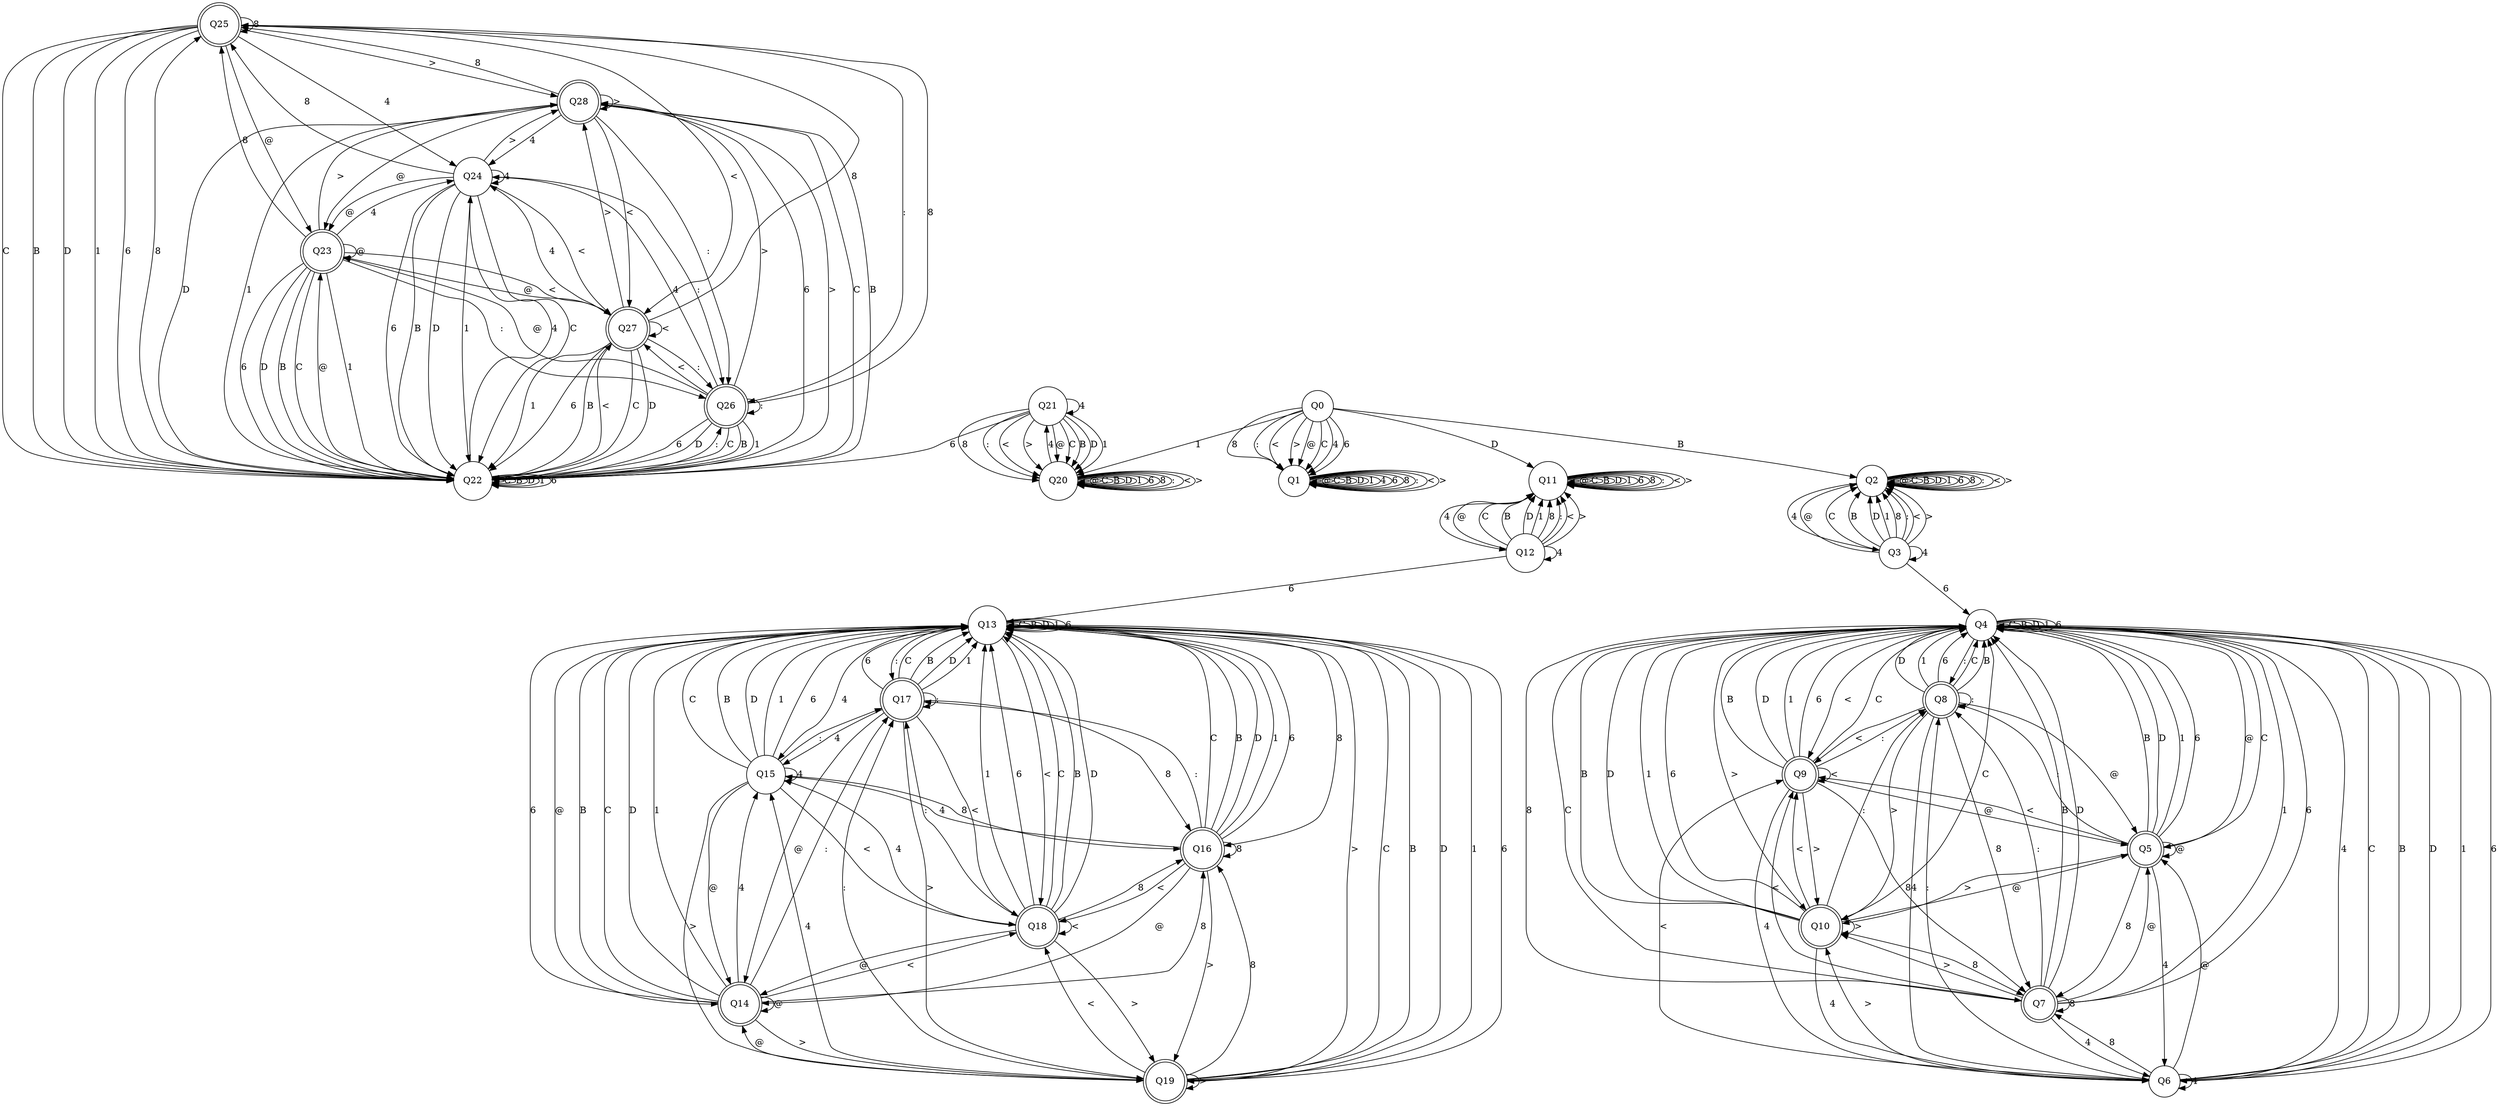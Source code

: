 digraph re_dfa {
Q25 [shape=doublecircle];
Q1 [shape=circle];
Q28 [shape=doublecircle];
Q22 [shape=circle];
Q8 [shape=doublecircle];
Q21 [shape=circle];
Q12 [shape=circle];
Q17 [shape=doublecircle];
Q9 [shape=doublecircle];
Q15 [shape=circle];
Q19 [shape=doublecircle];
Q20 [shape=circle];
Q6 [shape=circle];
Q7 [shape=doublecircle];
Q11 [shape=circle];
Q14 [shape=doublecircle];
Q13 [shape=circle];
Q3 [shape=circle];
Q26 [shape=doublecircle];
Q27 [shape=doublecircle];
Q23 [shape=doublecircle];
Q2 [shape=circle];
Q18 [shape=doublecircle];
Q0 [shape=circle];
Q10 [shape=doublecircle];
Q4 [shape=circle];
Q5 [shape=doublecircle];
Q16 [shape=doublecircle];
Q24 [shape=circle];
Q25 -> Q23  [label="@"];
Q25 -> Q22  [label=C];
Q25 -> Q22  [label=B];
Q25 -> Q22  [label=D];
Q25 -> Q22  [label=1];
Q25 -> Q24  [label=4];
Q25 -> Q22  [label=6];
Q25 -> Q25  [label=8];
Q25 -> Q26  [label=":"];
Q25 -> Q27  [label="<"];
Q25 -> Q28  [label=">"];
Q1 -> Q1  [label="@"];
Q1 -> Q1  [label=C];
Q1 -> Q1  [label=B];
Q1 -> Q1  [label=D];
Q1 -> Q1  [label=1];
Q1 -> Q1  [label=4];
Q1 -> Q1  [label=6];
Q1 -> Q1  [label=8];
Q1 -> Q1  [label=":"];
Q1 -> Q1  [label="<"];
Q1 -> Q1  [label=">"];
Q28 -> Q23  [label="@"];
Q28 -> Q22  [label=C];
Q28 -> Q22  [label=B];
Q28 -> Q22  [label=D];
Q28 -> Q22  [label=1];
Q28 -> Q24  [label=4];
Q28 -> Q22  [label=6];
Q28 -> Q25  [label=8];
Q28 -> Q26  [label=":"];
Q28 -> Q27  [label="<"];
Q28 -> Q28  [label=">"];
Q22 -> Q23  [label="@"];
Q22 -> Q22  [label=C];
Q22 -> Q22  [label=B];
Q22 -> Q22  [label=D];
Q22 -> Q22  [label=1];
Q22 -> Q24  [label=4];
Q22 -> Q22  [label=6];
Q22 -> Q25  [label=8];
Q22 -> Q26  [label=":"];
Q22 -> Q27  [label="<"];
Q22 -> Q28  [label=">"];
Q8 -> Q5  [label="@"];
Q8 -> Q4  [label=C];
Q8 -> Q4  [label=B];
Q8 -> Q4  [label=D];
Q8 -> Q4  [label=1];
Q8 -> Q6  [label=4];
Q8 -> Q4  [label=6];
Q8 -> Q7  [label=8];
Q8 -> Q8  [label=":"];
Q8 -> Q9  [label="<"];
Q8 -> Q10  [label=">"];
Q21 -> Q20  [label="@"];
Q21 -> Q20  [label=C];
Q21 -> Q20  [label=B];
Q21 -> Q20  [label=D];
Q21 -> Q20  [label=1];
Q21 -> Q21  [label=4];
Q21 -> Q22  [label=6];
Q21 -> Q20  [label=8];
Q21 -> Q20  [label=":"];
Q21 -> Q20  [label="<"];
Q21 -> Q20  [label=">"];
Q12 -> Q11  [label="@"];
Q12 -> Q11  [label=C];
Q12 -> Q11  [label=B];
Q12 -> Q11  [label=D];
Q12 -> Q11  [label=1];
Q12 -> Q12  [label=4];
Q12 -> Q13  [label=6];
Q12 -> Q11  [label=8];
Q12 -> Q11  [label=":"];
Q12 -> Q11  [label="<"];
Q12 -> Q11  [label=">"];
Q17 -> Q14  [label="@"];
Q17 -> Q13  [label=C];
Q17 -> Q13  [label=B];
Q17 -> Q13  [label=D];
Q17 -> Q13  [label=1];
Q17 -> Q15  [label=4];
Q17 -> Q13  [label=6];
Q17 -> Q16  [label=8];
Q17 -> Q17  [label=":"];
Q17 -> Q18  [label="<"];
Q17 -> Q19  [label=">"];
Q9 -> Q5  [label="@"];
Q9 -> Q4  [label=C];
Q9 -> Q4  [label=B];
Q9 -> Q4  [label=D];
Q9 -> Q4  [label=1];
Q9 -> Q6  [label=4];
Q9 -> Q4  [label=6];
Q9 -> Q7  [label=8];
Q9 -> Q8  [label=":"];
Q9 -> Q9  [label="<"];
Q9 -> Q10  [label=">"];
Q15 -> Q14  [label="@"];
Q15 -> Q13  [label=C];
Q15 -> Q13  [label=B];
Q15 -> Q13  [label=D];
Q15 -> Q13  [label=1];
Q15 -> Q15  [label=4];
Q15 -> Q13  [label=6];
Q15 -> Q16  [label=8];
Q15 -> Q17  [label=":"];
Q15 -> Q18  [label="<"];
Q15 -> Q19  [label=">"];
Q19 -> Q14  [label="@"];
Q19 -> Q13  [label=C];
Q19 -> Q13  [label=B];
Q19 -> Q13  [label=D];
Q19 -> Q13  [label=1];
Q19 -> Q15  [label=4];
Q19 -> Q13  [label=6];
Q19 -> Q16  [label=8];
Q19 -> Q17  [label=":"];
Q19 -> Q18  [label="<"];
Q19 -> Q19  [label=">"];
Q20 -> Q20  [label="@"];
Q20 -> Q20  [label=C];
Q20 -> Q20  [label=B];
Q20 -> Q20  [label=D];
Q20 -> Q20  [label=1];
Q20 -> Q21  [label=4];
Q20 -> Q20  [label=6];
Q20 -> Q20  [label=8];
Q20 -> Q20  [label=":"];
Q20 -> Q20  [label="<"];
Q20 -> Q20  [label=">"];
Q6 -> Q5  [label="@"];
Q6 -> Q4  [label=C];
Q6 -> Q4  [label=B];
Q6 -> Q4  [label=D];
Q6 -> Q4  [label=1];
Q6 -> Q6  [label=4];
Q6 -> Q4  [label=6];
Q6 -> Q7  [label=8];
Q6 -> Q8  [label=":"];
Q6 -> Q9  [label="<"];
Q6 -> Q10  [label=">"];
Q7 -> Q5  [label="@"];
Q7 -> Q4  [label=C];
Q7 -> Q4  [label=B];
Q7 -> Q4  [label=D];
Q7 -> Q4  [label=1];
Q7 -> Q6  [label=4];
Q7 -> Q4  [label=6];
Q7 -> Q7  [label=8];
Q7 -> Q8  [label=":"];
Q7 -> Q9  [label="<"];
Q7 -> Q10  [label=">"];
Q11 -> Q11  [label="@"];
Q11 -> Q11  [label=C];
Q11 -> Q11  [label=B];
Q11 -> Q11  [label=D];
Q11 -> Q11  [label=1];
Q11 -> Q12  [label=4];
Q11 -> Q11  [label=6];
Q11 -> Q11  [label=8];
Q11 -> Q11  [label=":"];
Q11 -> Q11  [label="<"];
Q11 -> Q11  [label=">"];
Q14 -> Q14  [label="@"];
Q14 -> Q13  [label=C];
Q14 -> Q13  [label=B];
Q14 -> Q13  [label=D];
Q14 -> Q13  [label=1];
Q14 -> Q15  [label=4];
Q14 -> Q13  [label=6];
Q14 -> Q16  [label=8];
Q14 -> Q17  [label=":"];
Q14 -> Q18  [label="<"];
Q14 -> Q19  [label=">"];
Q13 -> Q14  [label="@"];
Q13 -> Q13  [label=C];
Q13 -> Q13  [label=B];
Q13 -> Q13  [label=D];
Q13 -> Q13  [label=1];
Q13 -> Q15  [label=4];
Q13 -> Q13  [label=6];
Q13 -> Q16  [label=8];
Q13 -> Q17  [label=":"];
Q13 -> Q18  [label="<"];
Q13 -> Q19  [label=">"];
Q3 -> Q2  [label="@"];
Q3 -> Q2  [label=C];
Q3 -> Q2  [label=B];
Q3 -> Q2  [label=D];
Q3 -> Q2  [label=1];
Q3 -> Q3  [label=4];
Q3 -> Q4  [label=6];
Q3 -> Q2  [label=8];
Q3 -> Q2  [label=":"];
Q3 -> Q2  [label="<"];
Q3 -> Q2  [label=">"];
Q26 -> Q23  [label="@"];
Q26 -> Q22  [label=C];
Q26 -> Q22  [label=B];
Q26 -> Q22  [label=D];
Q26 -> Q22  [label=1];
Q26 -> Q24  [label=4];
Q26 -> Q22  [label=6];
Q26 -> Q25  [label=8];
Q26 -> Q26  [label=":"];
Q26 -> Q27  [label="<"];
Q26 -> Q28  [label=">"];
Q27 -> Q23  [label="@"];
Q27 -> Q22  [label=C];
Q27 -> Q22  [label=B];
Q27 -> Q22  [label=D];
Q27 -> Q22  [label=1];
Q27 -> Q24  [label=4];
Q27 -> Q22  [label=6];
Q27 -> Q25  [label=8];
Q27 -> Q26  [label=":"];
Q27 -> Q27  [label="<"];
Q27 -> Q28  [label=">"];
Q23 -> Q23  [label="@"];
Q23 -> Q22  [label=C];
Q23 -> Q22  [label=B];
Q23 -> Q22  [label=D];
Q23 -> Q22  [label=1];
Q23 -> Q24  [label=4];
Q23 -> Q22  [label=6];
Q23 -> Q25  [label=8];
Q23 -> Q26  [label=":"];
Q23 -> Q27  [label="<"];
Q23 -> Q28  [label=">"];
Q2 -> Q2  [label="@"];
Q2 -> Q2  [label=C];
Q2 -> Q2  [label=B];
Q2 -> Q2  [label=D];
Q2 -> Q2  [label=1];
Q2 -> Q3  [label=4];
Q2 -> Q2  [label=6];
Q2 -> Q2  [label=8];
Q2 -> Q2  [label=":"];
Q2 -> Q2  [label="<"];
Q2 -> Q2  [label=">"];
Q18 -> Q14  [label="@"];
Q18 -> Q13  [label=C];
Q18 -> Q13  [label=B];
Q18 -> Q13  [label=D];
Q18 -> Q13  [label=1];
Q18 -> Q15  [label=4];
Q18 -> Q13  [label=6];
Q18 -> Q16  [label=8];
Q18 -> Q17  [label=":"];
Q18 -> Q18  [label="<"];
Q18 -> Q19  [label=">"];
Q0 -> Q1  [label="@"];
Q0 -> Q1  [label=C];
Q0 -> Q2  [label=B];
Q0 -> Q11  [label=D];
Q0 -> Q20  [label=1];
Q0 -> Q1  [label=4];
Q0 -> Q1  [label=6];
Q0 -> Q1  [label=8];
Q0 -> Q1  [label=":"];
Q0 -> Q1  [label="<"];
Q0 -> Q1  [label=">"];
Q10 -> Q5  [label="@"];
Q10 -> Q4  [label=C];
Q10 -> Q4  [label=B];
Q10 -> Q4  [label=D];
Q10 -> Q4  [label=1];
Q10 -> Q6  [label=4];
Q10 -> Q4  [label=6];
Q10 -> Q7  [label=8];
Q10 -> Q8  [label=":"];
Q10 -> Q9  [label="<"];
Q10 -> Q10  [label=">"];
Q4 -> Q5  [label="@"];
Q4 -> Q4  [label=C];
Q4 -> Q4  [label=B];
Q4 -> Q4  [label=D];
Q4 -> Q4  [label=1];
Q4 -> Q6  [label=4];
Q4 -> Q4  [label=6];
Q4 -> Q7  [label=8];
Q4 -> Q8  [label=":"];
Q4 -> Q9  [label="<"];
Q4 -> Q10  [label=">"];
Q5 -> Q5  [label="@"];
Q5 -> Q4  [label=C];
Q5 -> Q4  [label=B];
Q5 -> Q4  [label=D];
Q5 -> Q4  [label=1];
Q5 -> Q6  [label=4];
Q5 -> Q4  [label=6];
Q5 -> Q7  [label=8];
Q5 -> Q8  [label=":"];
Q5 -> Q9  [label="<"];
Q5 -> Q10  [label=">"];
Q16 -> Q14  [label="@"];
Q16 -> Q13  [label=C];
Q16 -> Q13  [label=B];
Q16 -> Q13  [label=D];
Q16 -> Q13  [label=1];
Q16 -> Q15  [label=4];
Q16 -> Q13  [label=6];
Q16 -> Q16  [label=8];
Q16 -> Q17  [label=":"];
Q16 -> Q18  [label="<"];
Q16 -> Q19  [label=">"];
Q24 -> Q23  [label="@"];
Q24 -> Q22  [label=C];
Q24 -> Q22  [label=B];
Q24 -> Q22  [label=D];
Q24 -> Q22  [label=1];
Q24 -> Q24  [label=4];
Q24 -> Q22  [label=6];
Q24 -> Q25  [label=8];
Q24 -> Q26  [label=":"];
Q24 -> Q27  [label="<"];
Q24 -> Q28  [label=">"];
}
